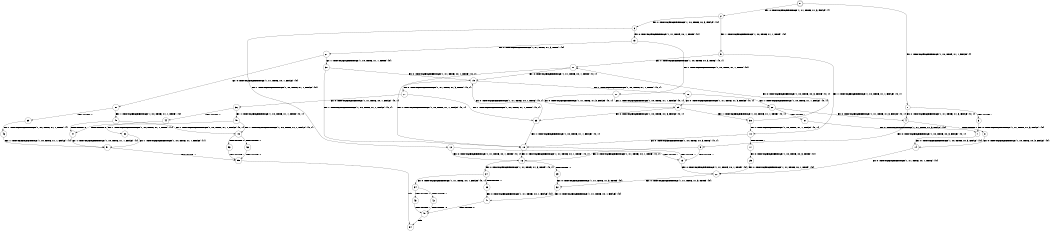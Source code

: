 digraph BCG {
size = "7, 10.5";
center = TRUE;
node [shape = circle];
0 [peripheries = 2];
0 -> 1 [label = "EX !1 !ATOMIC_EXCH_BRANCH (1, +0, TRUE, +1, 1, FALSE) !{}"];
0 -> 2 [label = "EX !0 !ATOMIC_EXCH_BRANCH (1, +1, TRUE, +1, 3, FALSE) !{}"];
1 -> 3 [label = "TERMINATE !1"];
1 -> 4 [label = "EX !0 !ATOMIC_EXCH_BRANCH (1, +1, TRUE, +1, 3, FALSE) !{0, 1}"];
2 -> 5 [label = "EX !1 !ATOMIC_EXCH_BRANCH (1, +0, TRUE, +1, 1, TRUE) !{0}"];
2 -> 6 [label = "EX !0 !ATOMIC_EXCH_BRANCH (1, +0, TRUE, +0, 3, FALSE) !{0}"];
3 -> 7 [label = "EX !0 !ATOMIC_EXCH_BRANCH (1, +1, TRUE, +1, 3, FALSE) !{0}"];
4 -> 8 [label = "TERMINATE !1"];
4 -> 9 [label = "EX !0 !ATOMIC_EXCH_BRANCH (1, +0, TRUE, +0, 3, FALSE) !{0, 1}"];
5 -> 10 [label = "EX !1 !ATOMIC_EXCH_BRANCH (1, +0, TRUE, +1, 1, FALSE) !{0, 1}"];
5 -> 11 [label = "EX !0 !ATOMIC_EXCH_BRANCH (1, +0, TRUE, +0, 3, TRUE) !{0, 1}"];
6 -> 12 [label = "EX !1 !ATOMIC_EXCH_BRANCH (1, +0, TRUE, +1, 1, FALSE) !{0}"];
6 -> 13 [label = "EX !0 !ATOMIC_EXCH_BRANCH (1, +1, TRUE, +0, 1, TRUE) !{0}"];
7 -> 14 [label = "EX !0 !ATOMIC_EXCH_BRANCH (1, +0, TRUE, +0, 3, FALSE) !{0}"];
8 -> 14 [label = "EX !0 !ATOMIC_EXCH_BRANCH (1, +0, TRUE, +0, 3, FALSE) !{0}"];
9 -> 15 [label = "TERMINATE !1"];
9 -> 16 [label = "EX !0 !ATOMIC_EXCH_BRANCH (1, +1, TRUE, +0, 1, TRUE) !{0, 1}"];
10 -> 17 [label = "TERMINATE !1"];
10 -> 18 [label = "EX !0 !ATOMIC_EXCH_BRANCH (1, +0, TRUE, +0, 3, TRUE) !{0, 1}"];
11 -> 18 [label = "EX !1 !ATOMIC_EXCH_BRANCH (1, +0, TRUE, +1, 1, FALSE) !{0, 1}"];
11 -> 19 [label = "EX !0 !ATOMIC_EXCH_BRANCH (1, +1, TRUE, +0, 1, TRUE) !{0, 1}"];
12 -> 15 [label = "TERMINATE !1"];
12 -> 16 [label = "EX !0 !ATOMIC_EXCH_BRANCH (1, +1, TRUE, +0, 1, TRUE) !{0, 1}"];
13 -> 20 [label = "EX !1 !ATOMIC_EXCH_BRANCH (1, +0, TRUE, +1, 1, TRUE) !{0}"];
13 -> 21 [label = "EX !0 !ATOMIC_EXCH_BRANCH (1, +1, TRUE, +1, 3, TRUE) !{0}"];
14 -> 22 [label = "EX !0 !ATOMIC_EXCH_BRANCH (1, +1, TRUE, +0, 1, TRUE) !{0}"];
15 -> 22 [label = "EX !0 !ATOMIC_EXCH_BRANCH (1, +1, TRUE, +0, 1, TRUE) !{0}"];
16 -> 23 [label = "TERMINATE !1"];
16 -> 24 [label = "EX !0 !ATOMIC_EXCH_BRANCH (1, +1, TRUE, +1, 3, TRUE) !{0, 1}"];
17 -> 25 [label = "EX !0 !ATOMIC_EXCH_BRANCH (1, +0, TRUE, +0, 3, TRUE) !{0}"];
18 -> 15 [label = "TERMINATE !1"];
18 -> 16 [label = "EX !0 !ATOMIC_EXCH_BRANCH (1, +1, TRUE, +0, 1, TRUE) !{0, 1}"];
19 -> 26 [label = "EX !1 !ATOMIC_EXCH_BRANCH (1, +0, TRUE, +1, 1, TRUE) !{0, 1}"];
19 -> 27 [label = "EX !0 !ATOMIC_EXCH_BRANCH (1, +1, TRUE, +1, 3, TRUE) !{0, 1}"];
20 -> 28 [label = "EX !1 !ATOMIC_EXCH_BRANCH (1, +0, TRUE, +1, 1, FALSE) !{0, 1}"];
20 -> 29 [label = "EX !0 !ATOMIC_EXCH_BRANCH (1, +1, TRUE, +1, 3, FALSE) !{0, 1}"];
21 -> 30 [label = "EX !1 !ATOMIC_EXCH_BRANCH (1, +0, TRUE, +1, 1, TRUE) !{0}"];
21 -> 31 [label = "EX !0 !ATOMIC_EXCH_BRANCH (1, +1, TRUE, +0, 1, FALSE) !{0}"];
22 -> 32 [label = "EX !0 !ATOMIC_EXCH_BRANCH (1, +1, TRUE, +1, 3, TRUE) !{0}"];
23 -> 32 [label = "EX !0 !ATOMIC_EXCH_BRANCH (1, +1, TRUE, +1, 3, TRUE) !{0}"];
24 -> 33 [label = "TERMINATE !1"];
24 -> 34 [label = "EX !0 !ATOMIC_EXCH_BRANCH (1, +1, TRUE, +0, 1, FALSE) !{0, 1}"];
25 -> 22 [label = "EX !0 !ATOMIC_EXCH_BRANCH (1, +1, TRUE, +0, 1, TRUE) !{0}"];
26 -> 28 [label = "EX !1 !ATOMIC_EXCH_BRANCH (1, +0, TRUE, +1, 1, FALSE) !{0, 1}"];
26 -> 29 [label = "EX !0 !ATOMIC_EXCH_BRANCH (1, +1, TRUE, +1, 3, FALSE) !{0, 1}"];
27 -> 35 [label = "EX !1 !ATOMIC_EXCH_BRANCH (1, +0, TRUE, +1, 1, TRUE) !{0, 1}"];
27 -> 36 [label = "EX !0 !ATOMIC_EXCH_BRANCH (1, +1, TRUE, +0, 1, FALSE) !{0, 1}"];
28 -> 37 [label = "TERMINATE !1"];
28 -> 4 [label = "EX !0 !ATOMIC_EXCH_BRANCH (1, +1, TRUE, +1, 3, FALSE) !{0, 1}"];
29 -> 38 [label = "EX !1 !ATOMIC_EXCH_BRANCH (1, +0, TRUE, +1, 1, TRUE) !{0, 1}"];
29 -> 35 [label = "EX !0 !ATOMIC_EXCH_BRANCH (1, +0, TRUE, +0, 3, FALSE) !{0, 1}"];
30 -> 18 [label = "EX !1 !ATOMIC_EXCH_BRANCH (1, +0, TRUE, +1, 1, FALSE) !{0, 1}"];
30 -> 19 [label = "EX !0 !ATOMIC_EXCH_BRANCH (1, +1, TRUE, +0, 1, TRUE) !{0, 1}"];
31 -> 39 [label = "TERMINATE !0"];
31 -> 40 [label = "EX !1 !ATOMIC_EXCH_BRANCH (1, +0, TRUE, +1, 1, TRUE) !{0}"];
32 -> 41 [label = "EX !0 !ATOMIC_EXCH_BRANCH (1, +1, TRUE, +0, 1, FALSE) !{0}"];
33 -> 41 [label = "EX !0 !ATOMIC_EXCH_BRANCH (1, +1, TRUE, +0, 1, FALSE) !{0}"];
34 -> 42 [label = "TERMINATE !1"];
34 -> 43 [label = "TERMINATE !0"];
35 -> 18 [label = "EX !1 !ATOMIC_EXCH_BRANCH (1, +0, TRUE, +1, 1, FALSE) !{0, 1}"];
35 -> 19 [label = "EX !0 !ATOMIC_EXCH_BRANCH (1, +1, TRUE, +0, 1, TRUE) !{0, 1}"];
36 -> 44 [label = "TERMINATE !0"];
36 -> 45 [label = "EX !1 !ATOMIC_EXCH_BRANCH (1, +0, TRUE, +1, 1, TRUE) !{0, 1}"];
37 -> 7 [label = "EX !0 !ATOMIC_EXCH_BRANCH (1, +1, TRUE, +1, 3, FALSE) !{0}"];
38 -> 10 [label = "EX !1 !ATOMIC_EXCH_BRANCH (1, +0, TRUE, +1, 1, FALSE) !{0, 1}"];
38 -> 11 [label = "EX !0 !ATOMIC_EXCH_BRANCH (1, +0, TRUE, +0, 3, TRUE) !{0, 1}"];
39 -> 46 [label = "EX !1 !ATOMIC_EXCH_BRANCH (1, +0, TRUE, +1, 1, TRUE) !{}"];
40 -> 47 [label = "TERMINATE !0"];
40 -> 48 [label = "EX !1 !ATOMIC_EXCH_BRANCH (1, +0, TRUE, +1, 1, FALSE) !{0, 1}"];
41 -> 49 [label = "TERMINATE !0"];
42 -> 49 [label = "TERMINATE !0"];
43 -> 49 [label = "TERMINATE !1"];
44 -> 50 [label = "EX !1 !ATOMIC_EXCH_BRANCH (1, +0, TRUE, +1, 1, TRUE) !{1}"];
45 -> 47 [label = "TERMINATE !0"];
45 -> 48 [label = "EX !1 !ATOMIC_EXCH_BRANCH (1, +0, TRUE, +1, 1, FALSE) !{0, 1}"];
46 -> 51 [label = "EX !1 !ATOMIC_EXCH_BRANCH (1, +0, TRUE, +1, 1, FALSE) !{1}"];
47 -> 51 [label = "EX !1 !ATOMIC_EXCH_BRANCH (1, +0, TRUE, +1, 1, FALSE) !{1}"];
48 -> 52 [label = "TERMINATE !1"];
48 -> 53 [label = "TERMINATE !0"];
49 -> 54 [label = "exit"];
50 -> 51 [label = "EX !1 !ATOMIC_EXCH_BRANCH (1, +0, TRUE, +1, 1, FALSE) !{1}"];
51 -> 55 [label = "TERMINATE !1"];
52 -> 55 [label = "TERMINATE !0"];
53 -> 55 [label = "TERMINATE !1"];
55 -> 54 [label = "exit"];
}
